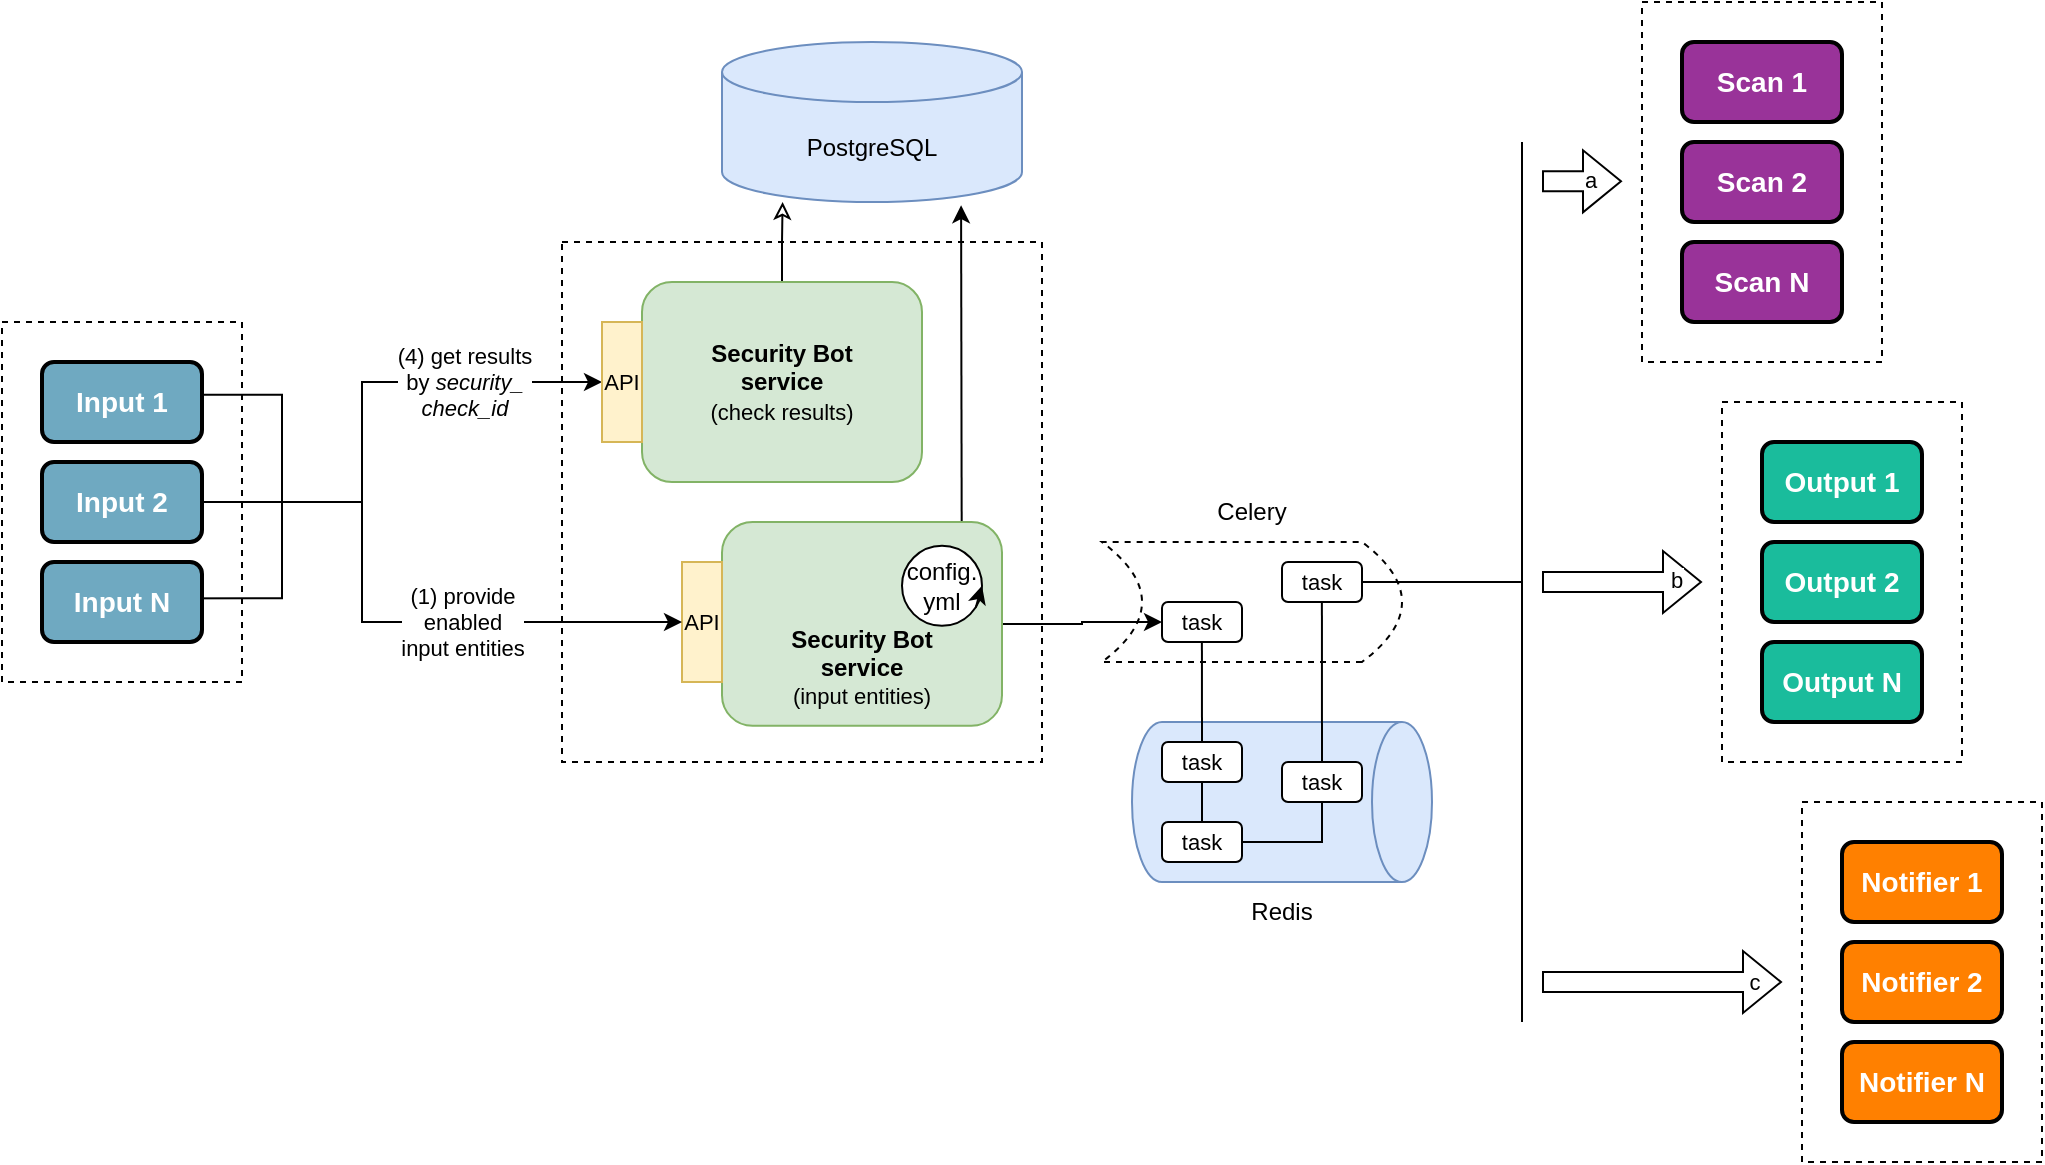 <mxfile version="21.3.2" type="device">
  <diagram name="Page-1" id="k_5CoacCwc1lMXGJXXsY">
    <mxGraphModel dx="1272" dy="717" grid="1" gridSize="10" guides="1" tooltips="1" connect="1" arrows="1" fold="1" page="1" pageScale="1" pageWidth="850" pageHeight="1100" math="0" shadow="0">
      <root>
        <mxCell id="0" />
        <mxCell id="1" parent="0" />
        <mxCell id="yQR6baKr6K5H0-pfH2Kk-1" value="&lt;font color=&quot;#ffffff&quot; style=&quot;font-size: 14px;&quot;&gt;&lt;b&gt;Input 1&lt;/b&gt;&lt;/font&gt;" style="rounded=1;whiteSpace=wrap;html=1;fillColor=#6fa9c1;strokeWidth=2;" parent="1" vertex="1">
          <mxGeometry x="40" y="200.0" width="80" height="40" as="geometry" />
        </mxCell>
        <mxCell id="yQR6baKr6K5H0-pfH2Kk-2" value="&lt;font color=&quot;#ffffff&quot; style=&quot;font-size: 14px;&quot;&gt;&lt;b&gt;Input 2&lt;/b&gt;&lt;/font&gt;" style="rounded=1;whiteSpace=wrap;html=1;fillColor=#6fa9c1;strokeWidth=2;" parent="1" vertex="1">
          <mxGeometry x="40" y="250.0" width="80" height="40" as="geometry" />
        </mxCell>
        <mxCell id="yQR6baKr6K5H0-pfH2Kk-12" style="edgeStyle=orthogonalEdgeStyle;rounded=0;orthogonalLoop=1;jettySize=auto;html=1;endArrow=none;endFill=0;entryX=1.002;entryY=0.41;entryDx=0;entryDy=0;entryPerimeter=0;exitX=1.035;exitY=0.457;exitDx=0;exitDy=0;exitPerimeter=0;" parent="1" source="yQR6baKr6K5H0-pfH2Kk-3" edge="1" target="yQR6baKr6K5H0-pfH2Kk-1">
          <mxGeometry relative="1" as="geometry">
            <mxPoint x="180" y="218.08" as="targetPoint" />
            <Array as="points">
              <mxPoint x="80" y="318.08" />
              <mxPoint x="160" y="318.08" />
              <mxPoint x="160" y="216.08" />
            </Array>
          </mxGeometry>
        </mxCell>
        <mxCell id="yQR6baKr6K5H0-pfH2Kk-3" value="&lt;font color=&quot;#ffffff&quot; style=&quot;font-size: 14px;&quot;&gt;&lt;b&gt;Input N&lt;/b&gt;&lt;/font&gt;" style="rounded=1;whiteSpace=wrap;html=1;fillColor=#6fa9c1;strokeWidth=2;" parent="1" vertex="1">
          <mxGeometry x="40" y="300" width="80" height="40" as="geometry" />
        </mxCell>
        <mxCell id="yQR6baKr6K5H0-pfH2Kk-4" value="" style="rounded=0;whiteSpace=wrap;html=1;fillColor=none;dashed=1;" parent="1" vertex="1">
          <mxGeometry x="20" y="180.0" width="120" height="180" as="geometry" />
        </mxCell>
        <mxCell id="yQR6baKr6K5H0-pfH2Kk-23" style="edgeStyle=orthogonalEdgeStyle;rounded=0;orthogonalLoop=1;jettySize=auto;html=1;entryX=0;entryY=0.5;entryDx=0;entryDy=0;exitX=1;exitY=0.5;exitDx=0;exitDy=0;" parent="1" source="yQR6baKr6K5H0-pfH2Kk-5" target="yQR6baKr6K5H0-pfH2Kk-22" edge="1">
          <mxGeometry relative="1" as="geometry">
            <mxPoint x="540" y="330" as="sourcePoint" />
          </mxGeometry>
        </mxCell>
        <mxCell id="yQR6baKr6K5H0-pfH2Kk-5" value="&lt;br&gt;&lt;br&gt;&lt;br&gt;&lt;b&gt;Security Bot&lt;/b&gt;&lt;br&gt;&lt;b&gt;service&lt;/b&gt;&lt;br&gt;&lt;font style=&quot;font-size: 11px;&quot;&gt;(input entities)&lt;/font&gt;" style="rounded=1;whiteSpace=wrap;html=1;fillColor=#d5e8d4;strokeColor=#82b366;" parent="1" vertex="1">
          <mxGeometry x="380" y="280" width="140" height="101.92" as="geometry" />
        </mxCell>
        <mxCell id="yQR6baKr6K5H0-pfH2Kk-7" value="&lt;font style=&quot;font-size: 11px;&quot;&gt;API&lt;/font&gt;" style="rounded=0;whiteSpace=wrap;html=1;fillColor=#fff2cc;align=center;strokeColor=#d6b656;" parent="1" vertex="1">
          <mxGeometry x="360" y="300" width="20" height="60" as="geometry" />
        </mxCell>
        <mxCell id="yQR6baKr6K5H0-pfH2Kk-13" value="config.&lt;br&gt;yml" style="ellipse;whiteSpace=wrap;html=1;aspect=fixed;" parent="1" vertex="1">
          <mxGeometry x="470" y="291.92" width="40" height="40" as="geometry" />
        </mxCell>
        <mxCell id="yQR6baKr6K5H0-pfH2Kk-14" value="" style="endArrow=classic;html=1;rounded=0;exitX=0.922;exitY=0.771;exitDx=0;exitDy=0;exitPerimeter=0;" parent="1" source="yQR6baKr6K5H0-pfH2Kk-13" edge="1">
          <mxGeometry width="50" height="50" relative="1" as="geometry">
            <mxPoint x="490" y="331.92" as="sourcePoint" />
            <mxPoint x="510" y="311.92" as="targetPoint" />
          </mxGeometry>
        </mxCell>
        <mxCell id="yQR6baKr6K5H0-pfH2Kk-15" value="PostgreSQL" style="shape=cylinder3;whiteSpace=wrap;html=1;boundedLbl=1;backgroundOutline=1;size=15;fillColor=#dae8fc;strokeColor=#6c8ebf;" parent="1" vertex="1">
          <mxGeometry x="380" y="40" width="150" height="80" as="geometry" />
        </mxCell>
        <mxCell id="yQR6baKr6K5H0-pfH2Kk-22" value="&lt;font style=&quot;font-size: 11px;&quot;&gt;task&lt;/font&gt;" style="rounded=1;whiteSpace=wrap;html=1;" parent="1" vertex="1">
          <mxGeometry x="600" y="320" width="40" height="20" as="geometry" />
        </mxCell>
        <mxCell id="yQR6baKr6K5H0-pfH2Kk-49" style="edgeStyle=orthogonalEdgeStyle;rounded=0;orthogonalLoop=1;jettySize=auto;html=1;exitX=1;exitY=0.5;exitDx=0;exitDy=0;endArrow=none;endFill=0;" parent="1" source="yQR6baKr6K5H0-pfH2Kk-24" edge="1">
          <mxGeometry relative="1" as="geometry">
            <mxPoint x="780" y="310" as="targetPoint" />
          </mxGeometry>
        </mxCell>
        <mxCell id="yQR6baKr6K5H0-pfH2Kk-24" value="&lt;font style=&quot;font-size: 11px;&quot;&gt;task&lt;/font&gt;" style="rounded=1;whiteSpace=wrap;html=1;" parent="1" vertex="1">
          <mxGeometry x="660" y="300" width="40" height="20" as="geometry" />
        </mxCell>
        <mxCell id="yQR6baKr6K5H0-pfH2Kk-25" value="" style="shape=dataStorage;whiteSpace=wrap;html=1;fixedSize=1;rotation=-180;dashed=1;fillColor=none;align=left;" parent="1" vertex="1">
          <mxGeometry x="570" y="290" width="150" height="60" as="geometry" />
        </mxCell>
        <mxCell id="yQR6baKr6K5H0-pfH2Kk-27" value="" style="shape=cylinder3;whiteSpace=wrap;html=1;boundedLbl=1;backgroundOutline=1;size=15;rotation=90;fillColor=#dae8fc;strokeColor=#6c8ebf;" parent="1" vertex="1">
          <mxGeometry x="620" y="345" width="80" height="150" as="geometry" />
        </mxCell>
        <mxCell id="yQR6baKr6K5H0-pfH2Kk-31" style="edgeStyle=orthogonalEdgeStyle;rounded=0;orthogonalLoop=1;jettySize=auto;html=1;exitX=0.5;exitY=0;exitDx=0;exitDy=0;entryX=0.667;entryY=0.167;entryDx=0;entryDy=0;entryPerimeter=0;endArrow=none;endFill=0;" parent="1" source="yQR6baKr6K5H0-pfH2Kk-28" target="yQR6baKr6K5H0-pfH2Kk-25" edge="1">
          <mxGeometry relative="1" as="geometry" />
        </mxCell>
        <mxCell id="yQR6baKr6K5H0-pfH2Kk-32" style="edgeStyle=orthogonalEdgeStyle;rounded=0;orthogonalLoop=1;jettySize=auto;html=1;exitX=0.5;exitY=1;exitDx=0;exitDy=0;entryX=0.5;entryY=0;entryDx=0;entryDy=0;endArrow=none;endFill=0;" parent="1" source="yQR6baKr6K5H0-pfH2Kk-28" target="yQR6baKr6K5H0-pfH2Kk-29" edge="1">
          <mxGeometry relative="1" as="geometry" />
        </mxCell>
        <mxCell id="yQR6baKr6K5H0-pfH2Kk-28" value="&lt;font style=&quot;font-size: 11px;&quot;&gt;task&lt;/font&gt;" style="rounded=1;whiteSpace=wrap;html=1;" parent="1" vertex="1">
          <mxGeometry x="600" y="390" width="40" height="20" as="geometry" />
        </mxCell>
        <mxCell id="yQR6baKr6K5H0-pfH2Kk-33" style="edgeStyle=orthogonalEdgeStyle;rounded=0;orthogonalLoop=1;jettySize=auto;html=1;exitX=1;exitY=0.5;exitDx=0;exitDy=0;entryX=0.5;entryY=1;entryDx=0;entryDy=0;endArrow=none;endFill=0;" parent="1" source="yQR6baKr6K5H0-pfH2Kk-29" target="yQR6baKr6K5H0-pfH2Kk-30" edge="1">
          <mxGeometry relative="1" as="geometry" />
        </mxCell>
        <mxCell id="yQR6baKr6K5H0-pfH2Kk-29" value="&lt;font style=&quot;font-size: 11px;&quot;&gt;task&lt;/font&gt;" style="rounded=1;whiteSpace=wrap;html=1;" parent="1" vertex="1">
          <mxGeometry x="600" y="430" width="40" height="20" as="geometry" />
        </mxCell>
        <mxCell id="yQR6baKr6K5H0-pfH2Kk-34" style="edgeStyle=orthogonalEdgeStyle;rounded=0;orthogonalLoop=1;jettySize=auto;html=1;exitX=0.5;exitY=0;exitDx=0;exitDy=0;entryX=0.267;entryY=0.5;entryDx=0;entryDy=0;entryPerimeter=0;endArrow=none;endFill=0;" parent="1" source="yQR6baKr6K5H0-pfH2Kk-30" target="yQR6baKr6K5H0-pfH2Kk-25" edge="1">
          <mxGeometry relative="1" as="geometry" />
        </mxCell>
        <mxCell id="yQR6baKr6K5H0-pfH2Kk-30" value="&lt;font style=&quot;font-size: 11px;&quot;&gt;task&lt;/font&gt;" style="rounded=1;whiteSpace=wrap;html=1;" parent="1" vertex="1">
          <mxGeometry x="660" y="400" width="40" height="20" as="geometry" />
        </mxCell>
        <mxCell id="yQR6baKr6K5H0-pfH2Kk-35" value="Celery" style="text;html=1;strokeColor=none;fillColor=none;align=center;verticalAlign=middle;whiteSpace=wrap;rounded=0;" parent="1" vertex="1">
          <mxGeometry x="610" y="260" width="70" height="30" as="geometry" />
        </mxCell>
        <mxCell id="yQR6baKr6K5H0-pfH2Kk-36" value="Redis" style="text;html=1;strokeColor=none;fillColor=none;align=center;verticalAlign=middle;whiteSpace=wrap;rounded=0;" parent="1" vertex="1">
          <mxGeometry x="625" y="460" width="70" height="30" as="geometry" />
        </mxCell>
        <mxCell id="yQR6baKr6K5H0-pfH2Kk-39" value="&lt;font color=&quot;#ffffff&quot; style=&quot;font-size: 14px;&quot;&gt;&lt;b&gt;Scan 1&lt;/b&gt;&lt;/font&gt;" style="rounded=1;whiteSpace=wrap;html=1;fillColor=#993399;strokeWidth=2;" parent="1" vertex="1">
          <mxGeometry x="860" y="40" width="80" height="40" as="geometry" />
        </mxCell>
        <mxCell id="yQR6baKr6K5H0-pfH2Kk-40" value="&lt;font color=&quot;#ffffff&quot; style=&quot;font-size: 14px;&quot;&gt;&lt;b&gt;Scan 2&lt;/b&gt;&lt;/font&gt;" style="rounded=1;whiteSpace=wrap;html=1;fillColor=#993399;strokeWidth=2;" parent="1" vertex="1">
          <mxGeometry x="860" y="90" width="80" height="40" as="geometry" />
        </mxCell>
        <mxCell id="yQR6baKr6K5H0-pfH2Kk-41" value="&lt;font color=&quot;#ffffff&quot; style=&quot;font-size: 14px;&quot;&gt;&lt;b&gt;Scan N&lt;/b&gt;&lt;/font&gt;" style="rounded=1;whiteSpace=wrap;html=1;fillColor=#993399;strokeWidth=2;" parent="1" vertex="1">
          <mxGeometry x="860" y="140" width="80" height="40" as="geometry" />
        </mxCell>
        <mxCell id="yQR6baKr6K5H0-pfH2Kk-42" value="" style="rounded=0;whiteSpace=wrap;html=1;fillColor=none;dashed=1;" parent="1" vertex="1">
          <mxGeometry x="840" y="20" width="120" height="180" as="geometry" />
        </mxCell>
        <mxCell id="yQR6baKr6K5H0-pfH2Kk-43" value="" style="endArrow=none;html=1;rounded=0;" parent="1" edge="1">
          <mxGeometry width="50" height="50" relative="1" as="geometry">
            <mxPoint x="780" y="530" as="sourcePoint" />
            <mxPoint x="780" y="90" as="targetPoint" />
          </mxGeometry>
        </mxCell>
        <mxCell id="yQR6baKr6K5H0-pfH2Kk-44" value="&lt;font color=&quot;#ffffff&quot; style=&quot;font-size: 14px;&quot;&gt;&lt;b&gt;Output 1&lt;/b&gt;&lt;/font&gt;" style="rounded=1;whiteSpace=wrap;html=1;fillColor=#1abc9c;strokeWidth=2;" parent="1" vertex="1">
          <mxGeometry x="900" y="240" width="80" height="40" as="geometry" />
        </mxCell>
        <mxCell id="yQR6baKr6K5H0-pfH2Kk-45" value="&lt;font color=&quot;#ffffff&quot; style=&quot;font-size: 14px;&quot;&gt;&lt;b&gt;Output 2&lt;/b&gt;&lt;/font&gt;" style="rounded=1;whiteSpace=wrap;html=1;fillColor=#1abc9c;strokeWidth=2;" parent="1" vertex="1">
          <mxGeometry x="900" y="290" width="80" height="40" as="geometry" />
        </mxCell>
        <mxCell id="yQR6baKr6K5H0-pfH2Kk-46" value="&lt;font color=&quot;#ffffff&quot; style=&quot;font-size: 14px;&quot;&gt;&lt;b&gt;Output N&lt;/b&gt;&lt;/font&gt;" style="rounded=1;whiteSpace=wrap;html=1;fillColor=#1abc9c;strokeWidth=2;" parent="1" vertex="1">
          <mxGeometry x="900" y="340" width="80" height="40" as="geometry" />
        </mxCell>
        <mxCell id="yQR6baKr6K5H0-pfH2Kk-47" value="" style="rounded=0;whiteSpace=wrap;html=1;fillColor=none;dashed=1;" parent="1" vertex="1">
          <mxGeometry x="880" y="220" width="120" height="180" as="geometry" />
        </mxCell>
        <mxCell id="yQR6baKr6K5H0-pfH2Kk-50" value="" style="shape=flexArrow;endArrow=classic;html=1;rounded=0;" parent="1" edge="1">
          <mxGeometry width="50" height="50" relative="1" as="geometry">
            <mxPoint x="790" y="310" as="sourcePoint" />
            <mxPoint x="870" y="310" as="targetPoint" />
          </mxGeometry>
        </mxCell>
        <mxCell id="D75tlmgf6fsrZu7i4AG7-4" value="b" style="edgeLabel;html=1;align=center;verticalAlign=middle;resizable=0;points=[];" parent="yQR6baKr6K5H0-pfH2Kk-50" vertex="1" connectable="0">
          <mxGeometry x="0.657" y="1" relative="1" as="geometry">
            <mxPoint as="offset" />
          </mxGeometry>
        </mxCell>
        <mxCell id="yQR6baKr6K5H0-pfH2Kk-51" value="" style="shape=flexArrow;endArrow=classic;html=1;rounded=0;" parent="1" edge="1">
          <mxGeometry width="50" height="50" relative="1" as="geometry">
            <mxPoint x="790" y="109.64" as="sourcePoint" />
            <mxPoint x="830" y="109.64" as="targetPoint" />
          </mxGeometry>
        </mxCell>
        <mxCell id="yQR6baKr6K5H0-pfH2Kk-55" value="a" style="edgeLabel;html=1;align=center;verticalAlign=middle;resizable=0;points=[];" parent="yQR6baKr6K5H0-pfH2Kk-51" vertex="1" connectable="0">
          <mxGeometry x="0.191" y="1" relative="1" as="geometry">
            <mxPoint as="offset" />
          </mxGeometry>
        </mxCell>
        <mxCell id="yQR6baKr6K5H0-pfH2Kk-58" value="&lt;font color=&quot;#ffffff&quot; style=&quot;font-size: 14px;&quot;&gt;&lt;b&gt;Notifier 1&lt;/b&gt;&lt;/font&gt;" style="rounded=1;whiteSpace=wrap;html=1;fillColor=#ff8000;strokeWidth=2;" parent="1" vertex="1">
          <mxGeometry x="940" y="440" width="80" height="40" as="geometry" />
        </mxCell>
        <mxCell id="yQR6baKr6K5H0-pfH2Kk-59" value="&lt;font color=&quot;#ffffff&quot; style=&quot;font-size: 14px;&quot;&gt;&lt;b&gt;Notifier 2&lt;/b&gt;&lt;/font&gt;" style="rounded=1;whiteSpace=wrap;html=1;fillColor=#ff8000;strokeWidth=2;" parent="1" vertex="1">
          <mxGeometry x="940" y="490" width="80" height="40" as="geometry" />
        </mxCell>
        <mxCell id="yQR6baKr6K5H0-pfH2Kk-60" value="&lt;font color=&quot;#ffffff&quot; style=&quot;font-size: 14px;&quot;&gt;&lt;b&gt;Notifier N&lt;/b&gt;&lt;/font&gt;" style="rounded=1;whiteSpace=wrap;html=1;fillColor=#ff8000;strokeWidth=2;" parent="1" vertex="1">
          <mxGeometry x="940" y="540" width="80" height="40" as="geometry" />
        </mxCell>
        <mxCell id="yQR6baKr6K5H0-pfH2Kk-61" value="" style="rounded=0;whiteSpace=wrap;html=1;fillColor=none;dashed=1;" parent="1" vertex="1">
          <mxGeometry x="920" y="420" width="120" height="180" as="geometry" />
        </mxCell>
        <mxCell id="yQR6baKr6K5H0-pfH2Kk-62" value="" style="shape=flexArrow;endArrow=classic;html=1;rounded=0;" parent="1" edge="1">
          <mxGeometry width="50" height="50" relative="1" as="geometry">
            <mxPoint x="790" y="510" as="sourcePoint" />
            <mxPoint x="910" y="510" as="targetPoint" />
          </mxGeometry>
        </mxCell>
        <mxCell id="D75tlmgf6fsrZu7i4AG7-6" value="c" style="edgeLabel;html=1;align=center;verticalAlign=middle;resizable=0;points=[];" parent="yQR6baKr6K5H0-pfH2Kk-62" vertex="1" connectable="0">
          <mxGeometry x="0.762" relative="1" as="geometry">
            <mxPoint as="offset" />
          </mxGeometry>
        </mxCell>
        <mxCell id="SOsg4B5zZ77FoNVpmYBz-16" style="edgeStyle=orthogonalEdgeStyle;rounded=0;orthogonalLoop=1;jettySize=auto;html=1;exitX=0.5;exitY=0;exitDx=0;exitDy=0;entryX=0.202;entryY=1;entryDx=0;entryDy=0;entryPerimeter=0;endArrow=classic;endFill=0;" edge="1" parent="1" source="SOsg4B5zZ77FoNVpmYBz-1" target="yQR6baKr6K5H0-pfH2Kk-15">
          <mxGeometry relative="1" as="geometry" />
        </mxCell>
        <mxCell id="SOsg4B5zZ77FoNVpmYBz-1" value="&lt;b&gt;Security Bot&lt;/b&gt;&lt;br&gt;&lt;b&gt;service&lt;/b&gt;&lt;br&gt;&lt;font style=&quot;font-size: 11px;&quot;&gt;(check results)&lt;/font&gt;" style="rounded=1;whiteSpace=wrap;html=1;fillColor=#d5e8d4;strokeColor=#82b366;" vertex="1" parent="1">
          <mxGeometry x="340" y="160" width="140" height="100" as="geometry" />
        </mxCell>
        <mxCell id="SOsg4B5zZ77FoNVpmYBz-10" style="edgeStyle=orthogonalEdgeStyle;rounded=0;orthogonalLoop=1;jettySize=auto;html=1;exitX=0;exitY=0.5;exitDx=0;exitDy=0;entryX=0;entryY=0.5;entryDx=0;entryDy=0;startArrow=classic;startFill=1;endArrow=classic;endFill=1;" edge="1" parent="1" source="SOsg4B5zZ77FoNVpmYBz-2" target="yQR6baKr6K5H0-pfH2Kk-7">
          <mxGeometry relative="1" as="geometry">
            <Array as="points">
              <mxPoint x="200" y="210" />
              <mxPoint x="200" y="330" />
            </Array>
          </mxGeometry>
        </mxCell>
        <mxCell id="SOsg4B5zZ77FoNVpmYBz-19" value="&lt;p style=&quot;line-height: 120%;&quot;&gt;&lt;font style=&quot;font-size: 11px;&quot;&gt;(4) get results&lt;br&gt;by &lt;i style=&quot;&quot;&gt;security_&lt;br&gt;check_id&lt;/i&gt;&lt;/font&gt;&lt;/p&gt;" style="edgeLabel;html=1;align=center;verticalAlign=middle;resizable=0;points=[];" vertex="1" connectable="0" parent="SOsg4B5zZ77FoNVpmYBz-10">
          <mxGeometry x="-0.747" relative="1" as="geometry">
            <mxPoint x="-19" as="offset" />
          </mxGeometry>
        </mxCell>
        <mxCell id="SOsg4B5zZ77FoNVpmYBz-20" value="&lt;p style=&quot;line-height: 120%;&quot;&gt;&lt;font style=&quot;font-size: 11px;&quot;&gt;(1) provide&lt;br&gt;enabled&lt;br&gt;input entities&lt;/font&gt;&lt;br&gt;&lt;/p&gt;" style="edgeLabel;html=1;align=center;verticalAlign=middle;resizable=0;points=[];" vertex="1" connectable="0" parent="SOsg4B5zZ77FoNVpmYBz-10">
          <mxGeometry x="0.503" relative="1" as="geometry">
            <mxPoint x="-11" as="offset" />
          </mxGeometry>
        </mxCell>
        <mxCell id="SOsg4B5zZ77FoNVpmYBz-2" value="&lt;font style=&quot;font-size: 11px;&quot;&gt;API&lt;/font&gt;" style="rounded=0;whiteSpace=wrap;html=1;fillColor=#fff2cc;align=center;strokeColor=#d6b656;" vertex="1" parent="1">
          <mxGeometry x="320" y="180" width="20" height="60" as="geometry" />
        </mxCell>
        <mxCell id="SOsg4B5zZ77FoNVpmYBz-17" value="" style="endArrow=classic;html=1;rounded=0;exitX=0.856;exitY=-0.005;exitDx=0;exitDy=0;exitPerimeter=0;entryX=0.797;entryY=1.02;entryDx=0;entryDy=0;entryPerimeter=0;" edge="1" parent="1" source="yQR6baKr6K5H0-pfH2Kk-5" target="yQR6baKr6K5H0-pfH2Kk-15">
          <mxGeometry width="50" height="50" relative="1" as="geometry">
            <mxPoint x="490" y="250" as="sourcePoint" />
            <mxPoint x="500" y="190" as="targetPoint" />
          </mxGeometry>
        </mxCell>
        <mxCell id="SOsg4B5zZ77FoNVpmYBz-18" value="" style="endArrow=none;html=1;rounded=0;endFill=0;exitX=1;exitY=0.5;exitDx=0;exitDy=0;" edge="1" parent="1" source="yQR6baKr6K5H0-pfH2Kk-2">
          <mxGeometry width="50" height="50" relative="1" as="geometry">
            <mxPoint x="220" y="270" as="sourcePoint" />
            <mxPoint x="200" y="270" as="targetPoint" />
          </mxGeometry>
        </mxCell>
        <mxCell id="SOsg4B5zZ77FoNVpmYBz-21" value="" style="rounded=0;whiteSpace=wrap;html=1;fillColor=none;dashed=1;" vertex="1" parent="1">
          <mxGeometry x="300" y="140" width="240" height="260" as="geometry" />
        </mxCell>
      </root>
    </mxGraphModel>
  </diagram>
</mxfile>

